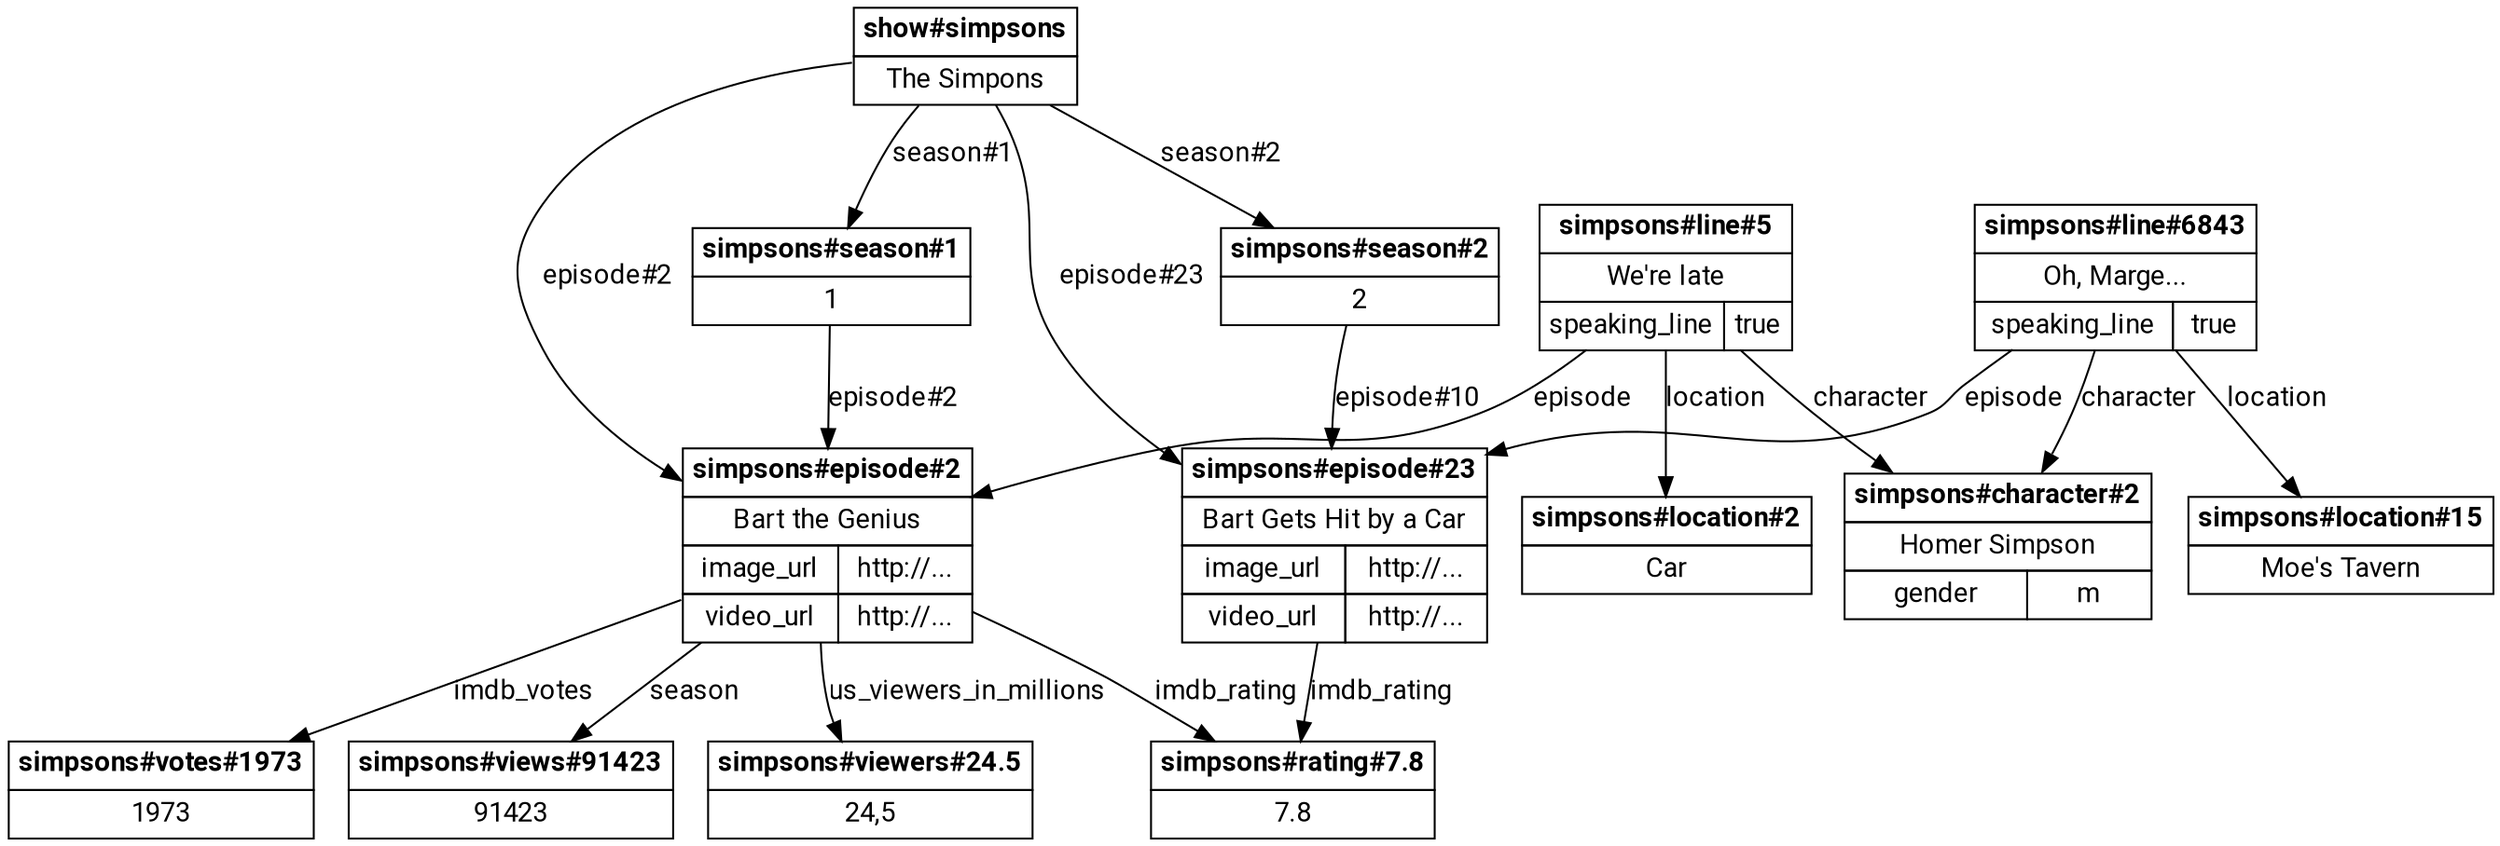 digraph Something {
  graph [fontname = "Roboto"];
  node [fontname = "Roboto"];
  edge [fontname = "Roboto"];
  "show#simpsons" [shape=none, margin=0, label=<
    <TABLE BORDER="0" CELLBORDER="1" CELLSPACING="0" CELLPADDING="4">
      <TR><TD COLSPAN="2"><B>show#simpsons</B></TD></TR>
      <TR><TD COLSPAN="2">The Simpons</TD></TR>
    </TABLE>>];
  "simpsons#episode#2" [shape=none, margin=0, label=<
    <TABLE BORDER="0" CELLBORDER="1" CELLSPACING="0" CELLPADDING="4">
      <TR><TD COLSPAN="2"><B>simpsons#episode#2</B></TD></TR>
      <TR><TD COLSPAN="2">Bart the Genius</TD></TR>
      <TR>
        <TD>image_url</TD>
        <TD>http://...</TD>
      </TR>
      <TR>
        <TD>video_url</TD>
        <TD>http://...</TD>
      </TR>
    </TABLE>>];
  "simpsons#episode#23" [shape=none, margin=0, label=<
    <TABLE BORDER="0" CELLBORDER="1" CELLSPACING="0" CELLPADDING="4">
      <TR><TD COLSPAN="2"><B>simpsons#episode#23</B></TD></TR>
      <TR><TD COLSPAN="2">Bart Gets Hit by a Car</TD></TR>
      <TR>
        <TD>image_url</TD>
        <TD>http://...</TD>
      </TR>
      <TR>
        <TD>video_url</TD>
        <TD>http://...</TD>
      </TR>
    </TABLE>>];
  "simpsons#season#1" [shape=none, margin=0, label=<
    <TABLE BORDER="0" CELLBORDER="1" CELLSPACING="0" CELLPADDING="4">
      <TR><TD COLSPAN="2"><B>simpsons#season#1</B></TD></TR>
      <TR><TD COLSPAN="2">1</TD></TR>
    </TABLE>>];
  "simpsons#season#2" [shape=none, margin=0, label=<
    <TABLE BORDER="0" CELLBORDER="1" CELLSPACING="0" CELLPADDING="4">
      <TR><TD COLSPAN="2"><B>simpsons#season#2</B></TD></TR>
      <TR><TD COLSPAN="2">2</TD></TR>
    </TABLE>>];
  "simpsons#viewers#24.5" [shape=none, margin=0, label=<
    <TABLE BORDER="0" CELLBORDER="1" CELLSPACING="0" CELLPADDING="4">
      <TR><TD COLSPAN="2"><B>simpsons#viewers#24.5</B></TD></TR>
      <TR><TD COLSPAN="2">24,5</TD></TR>
    </TABLE>>];
  "simpsons#views#91423" [shape=none, margin=0, label=<
    <TABLE BORDER="0" CELLBORDER="1" CELLSPACING="0" CELLPADDING="4">
      <TR><TD COLSPAN="2"><B>simpsons#views#91423</B></TD></TR>
      <TR><TD COLSPAN="2">91423</TD></TR>
    </TABLE>>];
  "simpsons#rating#7.8" [shape=none, margin=0, label=<
    <TABLE BORDER="0" CELLBORDER="1" CELLSPACING="0" CELLPADDING="4">
      <TR><TD COLSPAN="2"><B>simpsons#rating#7.8</B></TD></TR>
      <TR><TD COLSPAN="2">7.8</TD></TR>
    </TABLE>>];
  "simpsons#votes#1973" [shape=none, margin=0, label=<
    <TABLE BORDER="0" CELLBORDER="1" CELLSPACING="0" CELLPADDING="4">
      <TR><TD COLSPAN="2"><B>simpsons#votes#1973</B></TD></TR>
      <TR><TD COLSPAN="2">1973</TD></TR>
    </TABLE>>];
  "simpsons#character#2" [shape=none, margin=0, label=<
    <TABLE BORDER="0" CELLBORDER="1" CELLSPACING="0" CELLPADDING="4">
      <TR><TD COLSPAN="2"><B>simpsons#character#2</B></TD></TR>
      <TR><TD COLSPAN="2">Homer Simpson</TD></TR>
      <TR>
        <TD>gender</TD>
        <TD>m</TD>
      </TR>
    </TABLE>>];
  "simpsons#location#2" [shape=none, margin=0, label=<
    <TABLE BORDER="0" CELLBORDER="1" CELLSPACING="0" CELLPADDING="4">
      <TR><TD COLSPAN="2"><B>simpsons#location#2</B></TD></TR>
      <TR><TD COLSPAN="2">Car</TD></TR>
    </TABLE>>];
  "simpsons#location#15" [shape=none, margin=0, label=<
    <TABLE BORDER="0" CELLBORDER="1" CELLSPACING="0" CELLPADDING="4">
      <TR><TD COLSPAN="2"><B>simpsons#location#15</B></TD></TR>
      <TR><TD COLSPAN="2">Moe's Tavern</TD></TR>
    </TABLE>>];
  "simpsons#line#5" [shape=none, margin=0, label=<
    <TABLE BORDER="0" CELLBORDER="1" CELLSPACING="0" CELLPADDING="4">
      <TR><TD COLSPAN="2"><B>simpsons#line#5</B></TD></TR>
      <TR><TD COLSPAN="2">We're late</TD></TR>
      <TR>
        <TD>speaking_line</TD>
        <TD>true</TD>
      </TR>
    </TABLE>>];
  "simpsons#line#6843" [shape=none, margin=0, label=<
    <TABLE BORDER="0" CELLBORDER="1" CELLSPACING="0" CELLPADDING="4">
      <TR><TD COLSPAN="2"><B>simpsons#line#6843</B></TD></TR>
      <TR><TD COLSPAN="2">Oh, Marge...</TD></TR>
      <TR>
        <TD>speaking_line</TD>
        <TD>true</TD>
      </TR>
    </TABLE>>];

  "show#simpsons" -> "simpsons#episode#2" [label="episode#2"];
  "show#simpsons" -> "simpsons#episode#23" [label="episode#23"];
  "show#simpsons" -> "simpsons#season#1" [label="season#1"];
  "show#simpsons" -> "simpsons#season#2" [label="season#2"];
  
  "simpsons#season#1" -> "simpsons#episode#2" [label="episode#2"];
  "simpsons#season#2" -> "simpsons#episode#23" [label="episode#10"];
  
  "simpsons#episode#2" -> "simpsons#votes#1973" [label="imdb_votes"];
  "simpsons#episode#2" -> "simpsons#viewers#24.5" [label="us_viewers_in_millions"];
  "simpsons#episode#2" -> "simpsons#rating#7.8" [label="imdb_rating"];
  "simpsons#episode#2" -> "simpsons#views#91423" [label="season"];
  
  "simpsons#episode#23" -> "simpsons#rating#7.8" [label="imdb_rating"];

  "simpsons#line#5" -> "simpsons#character#2" [label="character"]
  "simpsons#line#5" -> "simpsons#location#2" [label="location"]
  "simpsons#line#5" -> "simpsons#episode#2" [label="episode"]
  
  "simpsons#line#6843" -> "simpsons#character#2" [label="character"]
  "simpsons#line#6843" -> "simpsons#location#15" [label="location"]
  "simpsons#line#6843" -> "simpsons#episode#23" [label="episode"]
}